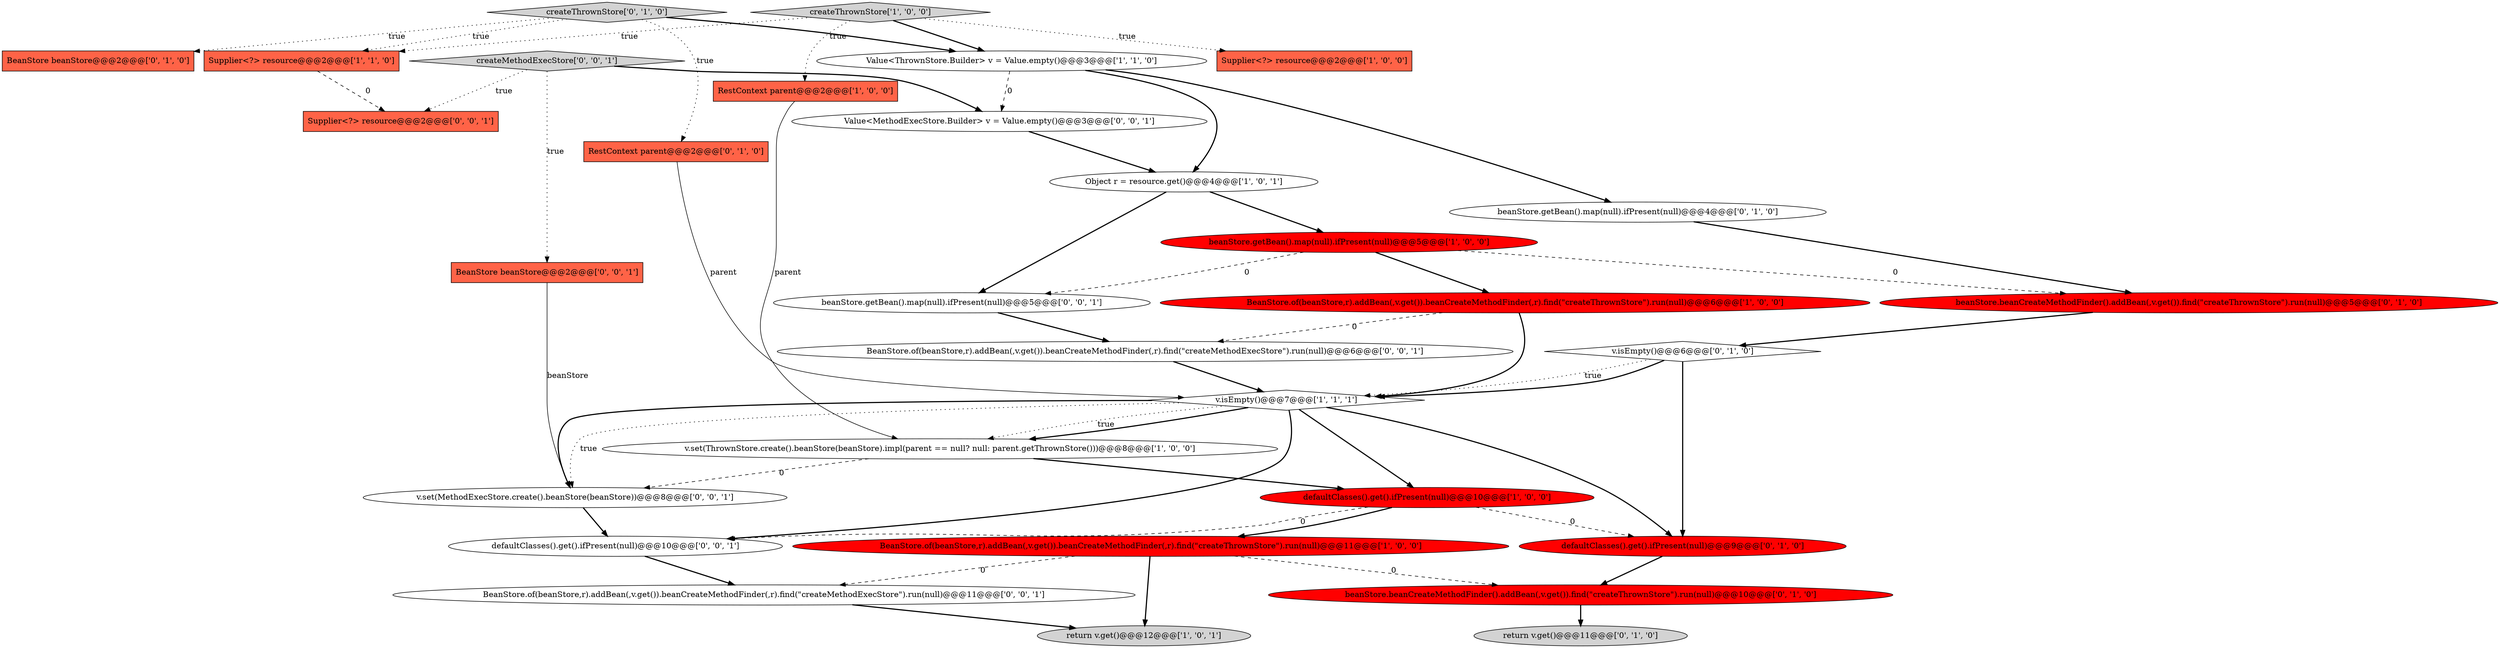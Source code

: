 digraph {
14 [style = filled, label = "createThrownStore['0', '1', '0']", fillcolor = lightgray, shape = diamond image = "AAA0AAABBB2BBB"];
30 [style = filled, label = "Value<MethodExecStore.Builder> v = Value.empty()@@@3@@@['0', '0', '1']", fillcolor = white, shape = ellipse image = "AAA0AAABBB3BBB"];
10 [style = filled, label = "Supplier<?> resource@@@2@@@['1', '1', '0']", fillcolor = tomato, shape = box image = "AAA0AAABBB1BBB"];
4 [style = filled, label = "Supplier<?> resource@@@2@@@['1', '0', '0']", fillcolor = tomato, shape = box image = "AAA0AAABBB1BBB"];
24 [style = filled, label = "beanStore.getBean().map(null).ifPresent(null)@@@5@@@['0', '0', '1']", fillcolor = white, shape = ellipse image = "AAA0AAABBB3BBB"];
8 [style = filled, label = "Object r = resource.get()@@@4@@@['1', '0', '1']", fillcolor = white, shape = ellipse image = "AAA0AAABBB1BBB"];
2 [style = filled, label = "RestContext parent@@@2@@@['1', '0', '0']", fillcolor = tomato, shape = box image = "AAA0AAABBB1BBB"];
0 [style = filled, label = "v.set(ThrownStore.create().beanStore(beanStore).impl(parent == null? null: parent.getThrownStore()))@@@8@@@['1', '0', '0']", fillcolor = white, shape = ellipse image = "AAA0AAABBB1BBB"];
12 [style = filled, label = "BeanStore.of(beanStore,r).addBean(,v.get()).beanCreateMethodFinder(,r).find(\"createThrownStore\").run(null)@@@11@@@['1', '0', '0']", fillcolor = red, shape = ellipse image = "AAA1AAABBB1BBB"];
23 [style = filled, label = "v.set(MethodExecStore.create().beanStore(beanStore))@@@8@@@['0', '0', '1']", fillcolor = white, shape = ellipse image = "AAA0AAABBB3BBB"];
17 [style = filled, label = "defaultClasses().get().ifPresent(null)@@@9@@@['0', '1', '0']", fillcolor = red, shape = ellipse image = "AAA1AAABBB2BBB"];
9 [style = filled, label = "v.isEmpty()@@@7@@@['1', '1', '1']", fillcolor = white, shape = diamond image = "AAA0AAABBB1BBB"];
22 [style = filled, label = "defaultClasses().get().ifPresent(null)@@@10@@@['0', '0', '1']", fillcolor = white, shape = ellipse image = "AAA0AAABBB3BBB"];
6 [style = filled, label = "defaultClasses().get().ifPresent(null)@@@10@@@['1', '0', '0']", fillcolor = red, shape = ellipse image = "AAA1AAABBB1BBB"];
13 [style = filled, label = "beanStore.getBean().map(null).ifPresent(null)@@@4@@@['0', '1', '0']", fillcolor = white, shape = ellipse image = "AAA0AAABBB2BBB"];
29 [style = filled, label = "createMethodExecStore['0', '0', '1']", fillcolor = lightgray, shape = diamond image = "AAA0AAABBB3BBB"];
16 [style = filled, label = "RestContext parent@@@2@@@['0', '1', '0']", fillcolor = tomato, shape = box image = "AAA0AAABBB2BBB"];
7 [style = filled, label = "return v.get()@@@12@@@['1', '0', '1']", fillcolor = lightgray, shape = ellipse image = "AAA0AAABBB1BBB"];
1 [style = filled, label = "BeanStore.of(beanStore,r).addBean(,v.get()).beanCreateMethodFinder(,r).find(\"createThrownStore\").run(null)@@@6@@@['1', '0', '0']", fillcolor = red, shape = ellipse image = "AAA1AAABBB1BBB"];
15 [style = filled, label = "BeanStore beanStore@@@2@@@['0', '1', '0']", fillcolor = tomato, shape = box image = "AAA0AAABBB2BBB"];
28 [style = filled, label = "BeanStore.of(beanStore,r).addBean(,v.get()).beanCreateMethodFinder(,r).find(\"createMethodExecStore\").run(null)@@@6@@@['0', '0', '1']", fillcolor = white, shape = ellipse image = "AAA0AAABBB3BBB"];
20 [style = filled, label = "v.isEmpty()@@@6@@@['0', '1', '0']", fillcolor = white, shape = diamond image = "AAA0AAABBB2BBB"];
18 [style = filled, label = "beanStore.beanCreateMethodFinder().addBean(,v.get()).find(\"createThrownStore\").run(null)@@@10@@@['0', '1', '0']", fillcolor = red, shape = ellipse image = "AAA1AAABBB2BBB"];
21 [style = filled, label = "return v.get()@@@11@@@['0', '1', '0']", fillcolor = lightgray, shape = ellipse image = "AAA0AAABBB2BBB"];
3 [style = filled, label = "Value<ThrownStore.Builder> v = Value.empty()@@@3@@@['1', '1', '0']", fillcolor = white, shape = ellipse image = "AAA0AAABBB1BBB"];
11 [style = filled, label = "createThrownStore['1', '0', '0']", fillcolor = lightgray, shape = diamond image = "AAA0AAABBB1BBB"];
26 [style = filled, label = "BeanStore.of(beanStore,r).addBean(,v.get()).beanCreateMethodFinder(,r).find(\"createMethodExecStore\").run(null)@@@11@@@['0', '0', '1']", fillcolor = white, shape = ellipse image = "AAA0AAABBB3BBB"];
19 [style = filled, label = "beanStore.beanCreateMethodFinder().addBean(,v.get()).find(\"createThrownStore\").run(null)@@@5@@@['0', '1', '0']", fillcolor = red, shape = ellipse image = "AAA1AAABBB2BBB"];
27 [style = filled, label = "Supplier<?> resource@@@2@@@['0', '0', '1']", fillcolor = tomato, shape = box image = "AAA0AAABBB3BBB"];
25 [style = filled, label = "BeanStore beanStore@@@2@@@['0', '0', '1']", fillcolor = tomato, shape = box image = "AAA0AAABBB3BBB"];
5 [style = filled, label = "beanStore.getBean().map(null).ifPresent(null)@@@5@@@['1', '0', '0']", fillcolor = red, shape = ellipse image = "AAA1AAABBB1BBB"];
9->22 [style = bold, label=""];
14->3 [style = bold, label=""];
8->24 [style = bold, label=""];
24->28 [style = bold, label=""];
22->26 [style = bold, label=""];
3->30 [style = dashed, label="0"];
20->17 [style = bold, label=""];
9->0 [style = dotted, label="true"];
9->0 [style = bold, label=""];
26->7 [style = bold, label=""];
20->9 [style = dotted, label="true"];
29->30 [style = bold, label=""];
20->9 [style = bold, label=""];
0->6 [style = bold, label=""];
11->10 [style = dotted, label="true"];
29->27 [style = dotted, label="true"];
19->20 [style = bold, label=""];
0->23 [style = dashed, label="0"];
25->23 [style = solid, label="beanStore"];
5->24 [style = dashed, label="0"];
28->9 [style = bold, label=""];
9->17 [style = bold, label=""];
6->17 [style = dashed, label="0"];
11->4 [style = dotted, label="true"];
10->27 [style = dashed, label="0"];
1->28 [style = dashed, label="0"];
12->7 [style = bold, label=""];
14->10 [style = dotted, label="true"];
1->9 [style = bold, label=""];
6->22 [style = dashed, label="0"];
9->6 [style = bold, label=""];
12->26 [style = dashed, label="0"];
9->23 [style = bold, label=""];
14->16 [style = dotted, label="true"];
2->0 [style = solid, label="parent"];
16->9 [style = solid, label="parent"];
5->1 [style = bold, label=""];
13->19 [style = bold, label=""];
11->2 [style = dotted, label="true"];
14->15 [style = dotted, label="true"];
23->22 [style = bold, label=""];
8->5 [style = bold, label=""];
11->3 [style = bold, label=""];
9->23 [style = dotted, label="true"];
3->8 [style = bold, label=""];
3->13 [style = bold, label=""];
12->18 [style = dashed, label="0"];
18->21 [style = bold, label=""];
30->8 [style = bold, label=""];
5->19 [style = dashed, label="0"];
17->18 [style = bold, label=""];
29->25 [style = dotted, label="true"];
6->12 [style = bold, label=""];
}
